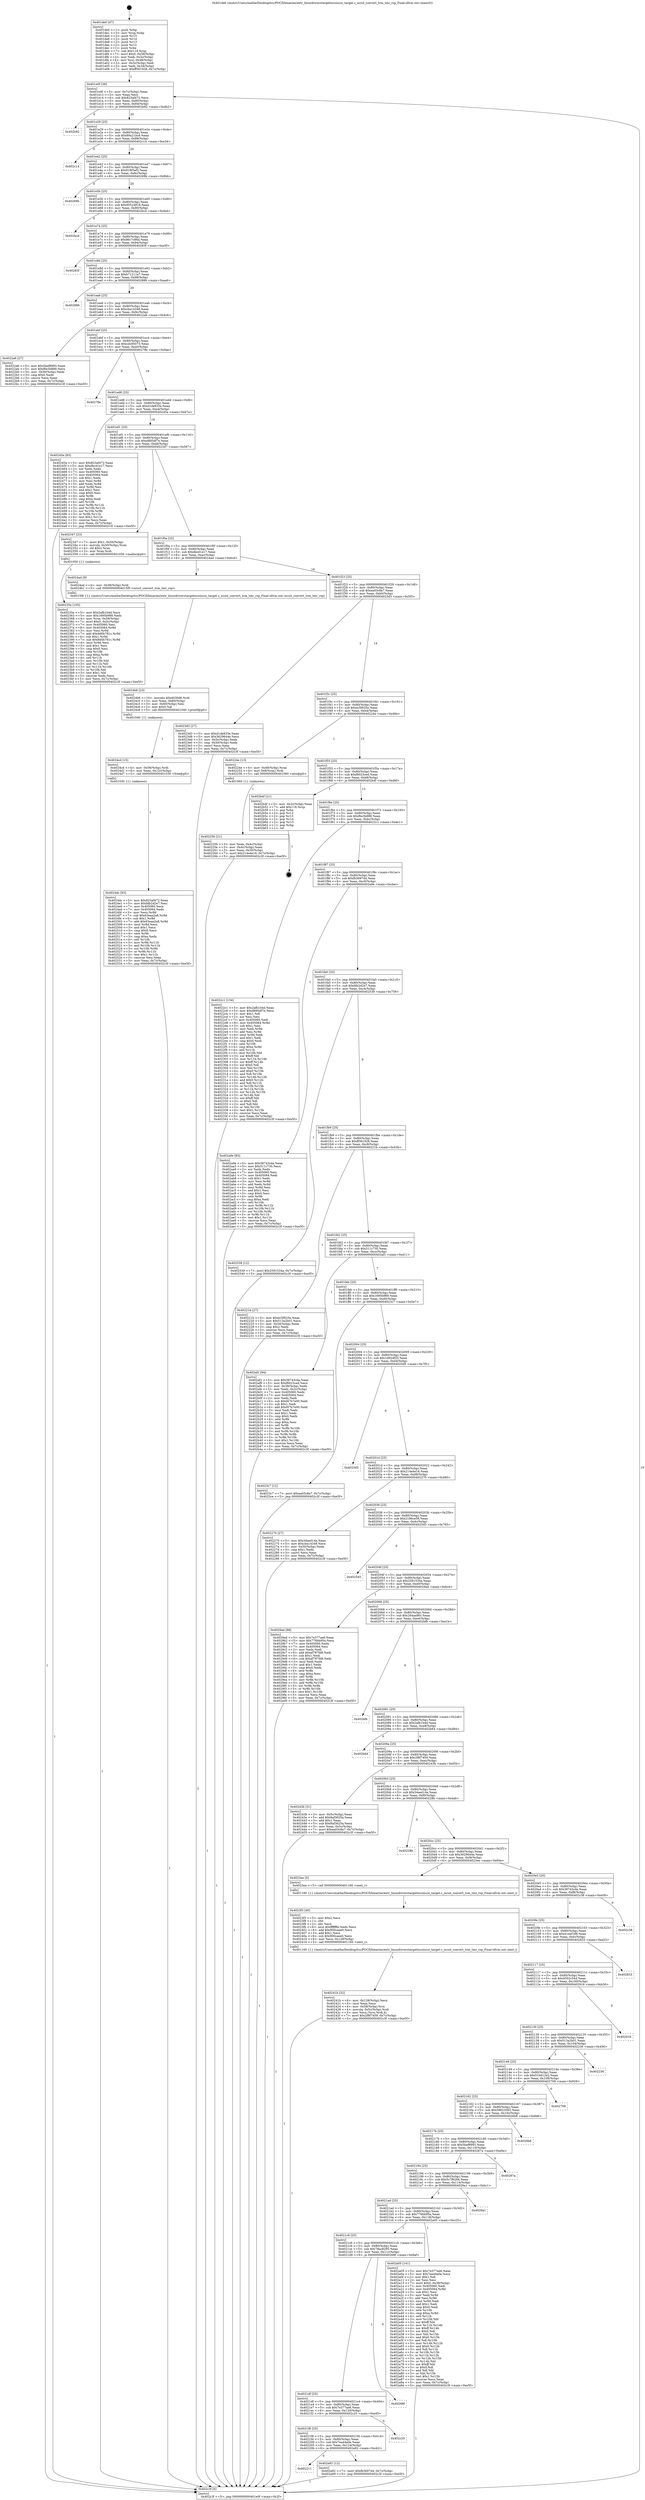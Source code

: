 digraph "0x401de0" {
  label = "0x401de0 (/mnt/c/Users/mathe/Desktop/tcc/POCII/binaries/extr_linuxdriverstargetiscsiiscsi_target.c_iscsit_convert_tcm_tmr_rsp_Final-ollvm.out::main(0))"
  labelloc = "t"
  node[shape=record]

  Entry [label="",width=0.3,height=0.3,shape=circle,fillcolor=black,style=filled]
  "0x401e0f" [label="{
     0x401e0f [26]\l
     | [instrs]\l
     &nbsp;&nbsp;0x401e0f \<+3\>: mov -0x7c(%rbp),%eax\l
     &nbsp;&nbsp;0x401e12 \<+2\>: mov %eax,%ecx\l
     &nbsp;&nbsp;0x401e14 \<+6\>: sub $0x823af472,%ecx\l
     &nbsp;&nbsp;0x401e1a \<+3\>: mov %eax,-0x80(%rbp)\l
     &nbsp;&nbsp;0x401e1d \<+6\>: mov %ecx,-0x84(%rbp)\l
     &nbsp;&nbsp;0x401e23 \<+6\>: je 0000000000402b92 \<main+0xdb2\>\l
  }"]
  "0x402b92" [label="{
     0x402b92\l
  }", style=dashed]
  "0x401e29" [label="{
     0x401e29 [25]\l
     | [instrs]\l
     &nbsp;&nbsp;0x401e29 \<+5\>: jmp 0000000000401e2e \<main+0x4e\>\l
     &nbsp;&nbsp;0x401e2e \<+3\>: mov -0x80(%rbp),%eax\l
     &nbsp;&nbsp;0x401e31 \<+5\>: sub $0x89a21bc9,%eax\l
     &nbsp;&nbsp;0x401e36 \<+6\>: mov %eax,-0x88(%rbp)\l
     &nbsp;&nbsp;0x401e3c \<+6\>: je 0000000000402c14 \<main+0xe34\>\l
  }"]
  Exit [label="",width=0.3,height=0.3,shape=circle,fillcolor=black,style=filled,peripheries=2]
  "0x402c14" [label="{
     0x402c14\l
  }", style=dashed]
  "0x401e42" [label="{
     0x401e42 [25]\l
     | [instrs]\l
     &nbsp;&nbsp;0x401e42 \<+5\>: jmp 0000000000401e47 \<main+0x67\>\l
     &nbsp;&nbsp;0x401e47 \<+3\>: mov -0x80(%rbp),%eax\l
     &nbsp;&nbsp;0x401e4a \<+5\>: sub $0x918f3ef2,%eax\l
     &nbsp;&nbsp;0x401e4f \<+6\>: mov %eax,-0x8c(%rbp)\l
     &nbsp;&nbsp;0x401e55 \<+6\>: je 000000000040269b \<main+0x8bb\>\l
  }"]
  "0x402211" [label="{
     0x402211\l
  }", style=dashed]
  "0x40269b" [label="{
     0x40269b\l
  }", style=dashed]
  "0x401e5b" [label="{
     0x401e5b [25]\l
     | [instrs]\l
     &nbsp;&nbsp;0x401e5b \<+5\>: jmp 0000000000401e60 \<main+0x80\>\l
     &nbsp;&nbsp;0x401e60 \<+3\>: mov -0x80(%rbp),%eax\l
     &nbsp;&nbsp;0x401e63 \<+5\>: sub $0x95524818,%eax\l
     &nbsp;&nbsp;0x401e68 \<+6\>: mov %eax,-0x90(%rbp)\l
     &nbsp;&nbsp;0x401e6e \<+6\>: je 0000000000402bcd \<main+0xded\>\l
  }"]
  "0x402a92" [label="{
     0x402a92 [12]\l
     | [instrs]\l
     &nbsp;&nbsp;0x402a92 \<+7\>: movl $0xfb3697d4,-0x7c(%rbp)\l
     &nbsp;&nbsp;0x402a99 \<+5\>: jmp 0000000000402c3f \<main+0xe5f\>\l
  }"]
  "0x402bcd" [label="{
     0x402bcd\l
  }", style=dashed]
  "0x401e74" [label="{
     0x401e74 [25]\l
     | [instrs]\l
     &nbsp;&nbsp;0x401e74 \<+5\>: jmp 0000000000401e79 \<main+0x99\>\l
     &nbsp;&nbsp;0x401e79 \<+3\>: mov -0x80(%rbp),%eax\l
     &nbsp;&nbsp;0x401e7c \<+5\>: sub $0x96c7c86d,%eax\l
     &nbsp;&nbsp;0x401e81 \<+6\>: mov %eax,-0x94(%rbp)\l
     &nbsp;&nbsp;0x401e87 \<+6\>: je 000000000040283f \<main+0xa5f\>\l
  }"]
  "0x4021f8" [label="{
     0x4021f8 [25]\l
     | [instrs]\l
     &nbsp;&nbsp;0x4021f8 \<+5\>: jmp 00000000004021fd \<main+0x41d\>\l
     &nbsp;&nbsp;0x4021fd \<+3\>: mov -0x80(%rbp),%eax\l
     &nbsp;&nbsp;0x402200 \<+5\>: sub $0x7ea44a0e,%eax\l
     &nbsp;&nbsp;0x402205 \<+6\>: mov %eax,-0x124(%rbp)\l
     &nbsp;&nbsp;0x40220b \<+6\>: je 0000000000402a92 \<main+0xcb2\>\l
  }"]
  "0x40283f" [label="{
     0x40283f\l
  }", style=dashed]
  "0x401e8d" [label="{
     0x401e8d [25]\l
     | [instrs]\l
     &nbsp;&nbsp;0x401e8d \<+5\>: jmp 0000000000401e92 \<main+0xb2\>\l
     &nbsp;&nbsp;0x401e92 \<+3\>: mov -0x80(%rbp),%eax\l
     &nbsp;&nbsp;0x401e95 \<+5\>: sub $0xb71211a7,%eax\l
     &nbsp;&nbsp;0x401e9a \<+6\>: mov %eax,-0x98(%rbp)\l
     &nbsp;&nbsp;0x401ea0 \<+6\>: je 0000000000402886 \<main+0xaa6\>\l
  }"]
  "0x402c25" [label="{
     0x402c25\l
  }", style=dashed]
  "0x402886" [label="{
     0x402886\l
  }", style=dashed]
  "0x401ea6" [label="{
     0x401ea6 [25]\l
     | [instrs]\l
     &nbsp;&nbsp;0x401ea6 \<+5\>: jmp 0000000000401eab \<main+0xcb\>\l
     &nbsp;&nbsp;0x401eab \<+3\>: mov -0x80(%rbp),%eax\l
     &nbsp;&nbsp;0x401eae \<+5\>: sub $0xcba14348,%eax\l
     &nbsp;&nbsp;0x401eb3 \<+6\>: mov %eax,-0x9c(%rbp)\l
     &nbsp;&nbsp;0x401eb9 \<+6\>: je 00000000004022a6 \<main+0x4c6\>\l
  }"]
  "0x4021df" [label="{
     0x4021df [25]\l
     | [instrs]\l
     &nbsp;&nbsp;0x4021df \<+5\>: jmp 00000000004021e4 \<main+0x404\>\l
     &nbsp;&nbsp;0x4021e4 \<+3\>: mov -0x80(%rbp),%eax\l
     &nbsp;&nbsp;0x4021e7 \<+5\>: sub $0x7e377ae6,%eax\l
     &nbsp;&nbsp;0x4021ec \<+6\>: mov %eax,-0x120(%rbp)\l
     &nbsp;&nbsp;0x4021f2 \<+6\>: je 0000000000402c25 \<main+0xe45\>\l
  }"]
  "0x4022a6" [label="{
     0x4022a6 [27]\l
     | [instrs]\l
     &nbsp;&nbsp;0x4022a6 \<+5\>: mov $0x5bef8993,%eax\l
     &nbsp;&nbsp;0x4022ab \<+5\>: mov $0xf6e3b889,%ecx\l
     &nbsp;&nbsp;0x4022b0 \<+3\>: mov -0x30(%rbp),%edx\l
     &nbsp;&nbsp;0x4022b3 \<+3\>: cmp $0x0,%edx\l
     &nbsp;&nbsp;0x4022b6 \<+3\>: cmove %ecx,%eax\l
     &nbsp;&nbsp;0x4022b9 \<+3\>: mov %eax,-0x7c(%rbp)\l
     &nbsp;&nbsp;0x4022bc \<+5\>: jmp 0000000000402c3f \<main+0xe5f\>\l
  }"]
  "0x401ebf" [label="{
     0x401ebf [25]\l
     | [instrs]\l
     &nbsp;&nbsp;0x401ebf \<+5\>: jmp 0000000000401ec4 \<main+0xe4\>\l
     &nbsp;&nbsp;0x401ec4 \<+3\>: mov -0x80(%rbp),%eax\l
     &nbsp;&nbsp;0x401ec7 \<+5\>: sub $0xcdc95073,%eax\l
     &nbsp;&nbsp;0x401ecc \<+6\>: mov %eax,-0xa0(%rbp)\l
     &nbsp;&nbsp;0x401ed2 \<+6\>: je 000000000040278e \<main+0x9ae\>\l
  }"]
  "0x40268f" [label="{
     0x40268f\l
  }", style=dashed]
  "0x40278e" [label="{
     0x40278e\l
  }", style=dashed]
  "0x401ed8" [label="{
     0x401ed8 [25]\l
     | [instrs]\l
     &nbsp;&nbsp;0x401ed8 \<+5\>: jmp 0000000000401edd \<main+0xfd\>\l
     &nbsp;&nbsp;0x401edd \<+3\>: mov -0x80(%rbp),%eax\l
     &nbsp;&nbsp;0x401ee0 \<+5\>: sub $0xd1de833e,%eax\l
     &nbsp;&nbsp;0x401ee5 \<+6\>: mov %eax,-0xa4(%rbp)\l
     &nbsp;&nbsp;0x401eeb \<+6\>: je 000000000040245a \<main+0x67a\>\l
  }"]
  "0x4021c6" [label="{
     0x4021c6 [25]\l
     | [instrs]\l
     &nbsp;&nbsp;0x4021c6 \<+5\>: jmp 00000000004021cb \<main+0x3eb\>\l
     &nbsp;&nbsp;0x4021cb \<+3\>: mov -0x80(%rbp),%eax\l
     &nbsp;&nbsp;0x4021ce \<+5\>: sub $0x79ac8295,%eax\l
     &nbsp;&nbsp;0x4021d3 \<+6\>: mov %eax,-0x11c(%rbp)\l
     &nbsp;&nbsp;0x4021d9 \<+6\>: je 000000000040268f \<main+0x8af\>\l
  }"]
  "0x40245a" [label="{
     0x40245a [83]\l
     | [instrs]\l
     &nbsp;&nbsp;0x40245a \<+5\>: mov $0x823af472,%eax\l
     &nbsp;&nbsp;0x40245f \<+5\>: mov $0xdbcd1e17,%ecx\l
     &nbsp;&nbsp;0x402464 \<+2\>: xor %edx,%edx\l
     &nbsp;&nbsp;0x402466 \<+7\>: mov 0x405060,%esi\l
     &nbsp;&nbsp;0x40246d \<+7\>: mov 0x405064,%edi\l
     &nbsp;&nbsp;0x402474 \<+3\>: sub $0x1,%edx\l
     &nbsp;&nbsp;0x402477 \<+3\>: mov %esi,%r8d\l
     &nbsp;&nbsp;0x40247a \<+3\>: add %edx,%r8d\l
     &nbsp;&nbsp;0x40247d \<+4\>: imul %r8d,%esi\l
     &nbsp;&nbsp;0x402481 \<+3\>: and $0x1,%esi\l
     &nbsp;&nbsp;0x402484 \<+3\>: cmp $0x0,%esi\l
     &nbsp;&nbsp;0x402487 \<+4\>: sete %r9b\l
     &nbsp;&nbsp;0x40248b \<+3\>: cmp $0xa,%edi\l
     &nbsp;&nbsp;0x40248e \<+4\>: setl %r10b\l
     &nbsp;&nbsp;0x402492 \<+3\>: mov %r9b,%r11b\l
     &nbsp;&nbsp;0x402495 \<+3\>: and %r10b,%r11b\l
     &nbsp;&nbsp;0x402498 \<+3\>: xor %r10b,%r9b\l
     &nbsp;&nbsp;0x40249b \<+3\>: or %r9b,%r11b\l
     &nbsp;&nbsp;0x40249e \<+4\>: test $0x1,%r11b\l
     &nbsp;&nbsp;0x4024a2 \<+3\>: cmovne %ecx,%eax\l
     &nbsp;&nbsp;0x4024a5 \<+3\>: mov %eax,-0x7c(%rbp)\l
     &nbsp;&nbsp;0x4024a8 \<+5\>: jmp 0000000000402c3f \<main+0xe5f\>\l
  }"]
  "0x401ef1" [label="{
     0x401ef1 [25]\l
     | [instrs]\l
     &nbsp;&nbsp;0x401ef1 \<+5\>: jmp 0000000000401ef6 \<main+0x116\>\l
     &nbsp;&nbsp;0x401ef6 \<+3\>: mov -0x80(%rbp),%eax\l
     &nbsp;&nbsp;0x401ef9 \<+5\>: sub $0xd895df7e,%eax\l
     &nbsp;&nbsp;0x401efe \<+6\>: mov %eax,-0xa8(%rbp)\l
     &nbsp;&nbsp;0x401f04 \<+6\>: je 0000000000402347 \<main+0x567\>\l
  }"]
  "0x402a05" [label="{
     0x402a05 [141]\l
     | [instrs]\l
     &nbsp;&nbsp;0x402a05 \<+5\>: mov $0x7e377ae6,%eax\l
     &nbsp;&nbsp;0x402a0a \<+5\>: mov $0x7ea44a0e,%ecx\l
     &nbsp;&nbsp;0x402a0f \<+2\>: mov $0x1,%dl\l
     &nbsp;&nbsp;0x402a11 \<+2\>: xor %esi,%esi\l
     &nbsp;&nbsp;0x402a13 \<+7\>: movl $0x0,-0x38(%rbp)\l
     &nbsp;&nbsp;0x402a1a \<+7\>: mov 0x405060,%edi\l
     &nbsp;&nbsp;0x402a21 \<+8\>: mov 0x405064,%r8d\l
     &nbsp;&nbsp;0x402a29 \<+3\>: sub $0x1,%esi\l
     &nbsp;&nbsp;0x402a2c \<+3\>: mov %edi,%r9d\l
     &nbsp;&nbsp;0x402a2f \<+3\>: add %esi,%r9d\l
     &nbsp;&nbsp;0x402a32 \<+4\>: imul %r9d,%edi\l
     &nbsp;&nbsp;0x402a36 \<+3\>: and $0x1,%edi\l
     &nbsp;&nbsp;0x402a39 \<+3\>: cmp $0x0,%edi\l
     &nbsp;&nbsp;0x402a3c \<+4\>: sete %r10b\l
     &nbsp;&nbsp;0x402a40 \<+4\>: cmp $0xa,%r8d\l
     &nbsp;&nbsp;0x402a44 \<+4\>: setl %r11b\l
     &nbsp;&nbsp;0x402a48 \<+3\>: mov %r10b,%bl\l
     &nbsp;&nbsp;0x402a4b \<+3\>: xor $0xff,%bl\l
     &nbsp;&nbsp;0x402a4e \<+3\>: mov %r11b,%r14b\l
     &nbsp;&nbsp;0x402a51 \<+4\>: xor $0xff,%r14b\l
     &nbsp;&nbsp;0x402a55 \<+3\>: xor $0x0,%dl\l
     &nbsp;&nbsp;0x402a58 \<+3\>: mov %bl,%r15b\l
     &nbsp;&nbsp;0x402a5b \<+4\>: and $0x0,%r15b\l
     &nbsp;&nbsp;0x402a5f \<+3\>: and %dl,%r10b\l
     &nbsp;&nbsp;0x402a62 \<+3\>: mov %r14b,%r12b\l
     &nbsp;&nbsp;0x402a65 \<+4\>: and $0x0,%r12b\l
     &nbsp;&nbsp;0x402a69 \<+3\>: and %dl,%r11b\l
     &nbsp;&nbsp;0x402a6c \<+3\>: or %r10b,%r15b\l
     &nbsp;&nbsp;0x402a6f \<+3\>: or %r11b,%r12b\l
     &nbsp;&nbsp;0x402a72 \<+3\>: xor %r12b,%r15b\l
     &nbsp;&nbsp;0x402a75 \<+3\>: or %r14b,%bl\l
     &nbsp;&nbsp;0x402a78 \<+3\>: xor $0xff,%bl\l
     &nbsp;&nbsp;0x402a7b \<+3\>: or $0x0,%dl\l
     &nbsp;&nbsp;0x402a7e \<+2\>: and %dl,%bl\l
     &nbsp;&nbsp;0x402a80 \<+3\>: or %bl,%r15b\l
     &nbsp;&nbsp;0x402a83 \<+4\>: test $0x1,%r15b\l
     &nbsp;&nbsp;0x402a87 \<+3\>: cmovne %ecx,%eax\l
     &nbsp;&nbsp;0x402a8a \<+3\>: mov %eax,-0x7c(%rbp)\l
     &nbsp;&nbsp;0x402a8d \<+5\>: jmp 0000000000402c3f \<main+0xe5f\>\l
  }"]
  "0x402347" [label="{
     0x402347 [23]\l
     | [instrs]\l
     &nbsp;&nbsp;0x402347 \<+7\>: movl $0x1,-0x50(%rbp)\l
     &nbsp;&nbsp;0x40234e \<+4\>: movslq -0x50(%rbp),%rax\l
     &nbsp;&nbsp;0x402352 \<+4\>: shl $0x2,%rax\l
     &nbsp;&nbsp;0x402356 \<+3\>: mov %rax,%rdi\l
     &nbsp;&nbsp;0x402359 \<+5\>: call 0000000000401050 \<malloc@plt\>\l
     | [calls]\l
     &nbsp;&nbsp;0x401050 \{1\} (unknown)\l
  }"]
  "0x401f0a" [label="{
     0x401f0a [25]\l
     | [instrs]\l
     &nbsp;&nbsp;0x401f0a \<+5\>: jmp 0000000000401f0f \<main+0x12f\>\l
     &nbsp;&nbsp;0x401f0f \<+3\>: mov -0x80(%rbp),%eax\l
     &nbsp;&nbsp;0x401f12 \<+5\>: sub $0xdbcd1e17,%eax\l
     &nbsp;&nbsp;0x401f17 \<+6\>: mov %eax,-0xac(%rbp)\l
     &nbsp;&nbsp;0x401f1d \<+6\>: je 00000000004024ad \<main+0x6cd\>\l
  }"]
  "0x4021ad" [label="{
     0x4021ad [25]\l
     | [instrs]\l
     &nbsp;&nbsp;0x4021ad \<+5\>: jmp 00000000004021b2 \<main+0x3d2\>\l
     &nbsp;&nbsp;0x4021b2 \<+3\>: mov -0x80(%rbp),%eax\l
     &nbsp;&nbsp;0x4021b5 \<+5\>: sub $0x776bb95a,%eax\l
     &nbsp;&nbsp;0x4021ba \<+6\>: mov %eax,-0x118(%rbp)\l
     &nbsp;&nbsp;0x4021c0 \<+6\>: je 0000000000402a05 \<main+0xc25\>\l
  }"]
  "0x4024ad" [label="{
     0x4024ad [9]\l
     | [instrs]\l
     &nbsp;&nbsp;0x4024ad \<+4\>: mov -0x58(%rbp),%rdi\l
     &nbsp;&nbsp;0x4024b1 \<+5\>: call 00000000004015f0 \<iscsit_convert_tcm_tmr_rsp\>\l
     | [calls]\l
     &nbsp;&nbsp;0x4015f0 \{1\} (/mnt/c/Users/mathe/Desktop/tcc/POCII/binaries/extr_linuxdriverstargetiscsiiscsi_target.c_iscsit_convert_tcm_tmr_rsp_Final-ollvm.out::iscsit_convert_tcm_tmr_rsp)\l
  }"]
  "0x401f23" [label="{
     0x401f23 [25]\l
     | [instrs]\l
     &nbsp;&nbsp;0x401f23 \<+5\>: jmp 0000000000401f28 \<main+0x148\>\l
     &nbsp;&nbsp;0x401f28 \<+3\>: mov -0x80(%rbp),%eax\l
     &nbsp;&nbsp;0x401f2b \<+5\>: sub $0xea03c8a7,%eax\l
     &nbsp;&nbsp;0x401f30 \<+6\>: mov %eax,-0xb0(%rbp)\l
     &nbsp;&nbsp;0x401f36 \<+6\>: je 00000000004023d3 \<main+0x5f3\>\l
  }"]
  "0x4029a1" [label="{
     0x4029a1\l
  }", style=dashed]
  "0x4023d3" [label="{
     0x4023d3 [27]\l
     | [instrs]\l
     &nbsp;&nbsp;0x4023d3 \<+5\>: mov $0xd1de833e,%eax\l
     &nbsp;&nbsp;0x4023d8 \<+5\>: mov $0x3629644e,%ecx\l
     &nbsp;&nbsp;0x4023dd \<+3\>: mov -0x5c(%rbp),%edx\l
     &nbsp;&nbsp;0x4023e0 \<+3\>: cmp -0x50(%rbp),%edx\l
     &nbsp;&nbsp;0x4023e3 \<+3\>: cmovl %ecx,%eax\l
     &nbsp;&nbsp;0x4023e6 \<+3\>: mov %eax,-0x7c(%rbp)\l
     &nbsp;&nbsp;0x4023e9 \<+5\>: jmp 0000000000402c3f \<main+0xe5f\>\l
  }"]
  "0x401f3c" [label="{
     0x401f3c [25]\l
     | [instrs]\l
     &nbsp;&nbsp;0x401f3c \<+5\>: jmp 0000000000401f41 \<main+0x161\>\l
     &nbsp;&nbsp;0x401f41 \<+3\>: mov -0x80(%rbp),%eax\l
     &nbsp;&nbsp;0x401f44 \<+5\>: sub $0xec5f025e,%eax\l
     &nbsp;&nbsp;0x401f49 \<+6\>: mov %eax,-0xb4(%rbp)\l
     &nbsp;&nbsp;0x401f4f \<+6\>: je 000000000040224e \<main+0x46e\>\l
  }"]
  "0x402194" [label="{
     0x402194 [25]\l
     | [instrs]\l
     &nbsp;&nbsp;0x402194 \<+5\>: jmp 0000000000402199 \<main+0x3b9\>\l
     &nbsp;&nbsp;0x402199 \<+3\>: mov -0x80(%rbp),%eax\l
     &nbsp;&nbsp;0x40219c \<+5\>: sub $0x5c7f6284,%eax\l
     &nbsp;&nbsp;0x4021a1 \<+6\>: mov %eax,-0x114(%rbp)\l
     &nbsp;&nbsp;0x4021a7 \<+6\>: je 00000000004029a1 \<main+0xbc1\>\l
  }"]
  "0x40224e" [label="{
     0x40224e [13]\l
     | [instrs]\l
     &nbsp;&nbsp;0x40224e \<+4\>: mov -0x48(%rbp),%rax\l
     &nbsp;&nbsp;0x402252 \<+4\>: mov 0x8(%rax),%rdi\l
     &nbsp;&nbsp;0x402256 \<+5\>: call 0000000000401060 \<atoi@plt\>\l
     | [calls]\l
     &nbsp;&nbsp;0x401060 \{1\} (unknown)\l
  }"]
  "0x401f55" [label="{
     0x401f55 [25]\l
     | [instrs]\l
     &nbsp;&nbsp;0x401f55 \<+5\>: jmp 0000000000401f5a \<main+0x17a\>\l
     &nbsp;&nbsp;0x401f5a \<+3\>: mov -0x80(%rbp),%eax\l
     &nbsp;&nbsp;0x401f5d \<+5\>: sub $0xf6023ced,%eax\l
     &nbsp;&nbsp;0x401f62 \<+6\>: mov %eax,-0xb8(%rbp)\l
     &nbsp;&nbsp;0x401f68 \<+6\>: je 0000000000402b4f \<main+0xd6f\>\l
  }"]
  "0x40287a" [label="{
     0x40287a\l
  }", style=dashed]
  "0x402b4f" [label="{
     0x402b4f [21]\l
     | [instrs]\l
     &nbsp;&nbsp;0x402b4f \<+3\>: mov -0x2c(%rbp),%eax\l
     &nbsp;&nbsp;0x402b52 \<+7\>: add $0x118,%rsp\l
     &nbsp;&nbsp;0x402b59 \<+1\>: pop %rbx\l
     &nbsp;&nbsp;0x402b5a \<+2\>: pop %r12\l
     &nbsp;&nbsp;0x402b5c \<+2\>: pop %r13\l
     &nbsp;&nbsp;0x402b5e \<+2\>: pop %r14\l
     &nbsp;&nbsp;0x402b60 \<+2\>: pop %r15\l
     &nbsp;&nbsp;0x402b62 \<+1\>: pop %rbp\l
     &nbsp;&nbsp;0x402b63 \<+1\>: ret\l
  }"]
  "0x401f6e" [label="{
     0x401f6e [25]\l
     | [instrs]\l
     &nbsp;&nbsp;0x401f6e \<+5\>: jmp 0000000000401f73 \<main+0x193\>\l
     &nbsp;&nbsp;0x401f73 \<+3\>: mov -0x80(%rbp),%eax\l
     &nbsp;&nbsp;0x401f76 \<+5\>: sub $0xf6e3b889,%eax\l
     &nbsp;&nbsp;0x401f7b \<+6\>: mov %eax,-0xbc(%rbp)\l
     &nbsp;&nbsp;0x401f81 \<+6\>: je 00000000004022c1 \<main+0x4e1\>\l
  }"]
  "0x40217b" [label="{
     0x40217b [25]\l
     | [instrs]\l
     &nbsp;&nbsp;0x40217b \<+5\>: jmp 0000000000402180 \<main+0x3a0\>\l
     &nbsp;&nbsp;0x402180 \<+3\>: mov -0x80(%rbp),%eax\l
     &nbsp;&nbsp;0x402183 \<+5\>: sub $0x5bef8993,%eax\l
     &nbsp;&nbsp;0x402188 \<+6\>: mov %eax,-0x110(%rbp)\l
     &nbsp;&nbsp;0x40218e \<+6\>: je 000000000040287a \<main+0xa9a\>\l
  }"]
  "0x4022c1" [label="{
     0x4022c1 [134]\l
     | [instrs]\l
     &nbsp;&nbsp;0x4022c1 \<+5\>: mov $0x2afb1b4d,%eax\l
     &nbsp;&nbsp;0x4022c6 \<+5\>: mov $0xd895df7e,%ecx\l
     &nbsp;&nbsp;0x4022cb \<+2\>: mov $0x1,%dl\l
     &nbsp;&nbsp;0x4022cd \<+2\>: xor %esi,%esi\l
     &nbsp;&nbsp;0x4022cf \<+7\>: mov 0x405060,%edi\l
     &nbsp;&nbsp;0x4022d6 \<+8\>: mov 0x405064,%r8d\l
     &nbsp;&nbsp;0x4022de \<+3\>: sub $0x1,%esi\l
     &nbsp;&nbsp;0x4022e1 \<+3\>: mov %edi,%r9d\l
     &nbsp;&nbsp;0x4022e4 \<+3\>: add %esi,%r9d\l
     &nbsp;&nbsp;0x4022e7 \<+4\>: imul %r9d,%edi\l
     &nbsp;&nbsp;0x4022eb \<+3\>: and $0x1,%edi\l
     &nbsp;&nbsp;0x4022ee \<+3\>: cmp $0x0,%edi\l
     &nbsp;&nbsp;0x4022f1 \<+4\>: sete %r10b\l
     &nbsp;&nbsp;0x4022f5 \<+4\>: cmp $0xa,%r8d\l
     &nbsp;&nbsp;0x4022f9 \<+4\>: setl %r11b\l
     &nbsp;&nbsp;0x4022fd \<+3\>: mov %r10b,%bl\l
     &nbsp;&nbsp;0x402300 \<+3\>: xor $0xff,%bl\l
     &nbsp;&nbsp;0x402303 \<+3\>: mov %r11b,%r14b\l
     &nbsp;&nbsp;0x402306 \<+4\>: xor $0xff,%r14b\l
     &nbsp;&nbsp;0x40230a \<+3\>: xor $0x0,%dl\l
     &nbsp;&nbsp;0x40230d \<+3\>: mov %bl,%r15b\l
     &nbsp;&nbsp;0x402310 \<+4\>: and $0x0,%r15b\l
     &nbsp;&nbsp;0x402314 \<+3\>: and %dl,%r10b\l
     &nbsp;&nbsp;0x402317 \<+3\>: mov %r14b,%r12b\l
     &nbsp;&nbsp;0x40231a \<+4\>: and $0x0,%r12b\l
     &nbsp;&nbsp;0x40231e \<+3\>: and %dl,%r11b\l
     &nbsp;&nbsp;0x402321 \<+3\>: or %r10b,%r15b\l
     &nbsp;&nbsp;0x402324 \<+3\>: or %r11b,%r12b\l
     &nbsp;&nbsp;0x402327 \<+3\>: xor %r12b,%r15b\l
     &nbsp;&nbsp;0x40232a \<+3\>: or %r14b,%bl\l
     &nbsp;&nbsp;0x40232d \<+3\>: xor $0xff,%bl\l
     &nbsp;&nbsp;0x402330 \<+3\>: or $0x0,%dl\l
     &nbsp;&nbsp;0x402333 \<+2\>: and %dl,%bl\l
     &nbsp;&nbsp;0x402335 \<+3\>: or %bl,%r15b\l
     &nbsp;&nbsp;0x402338 \<+4\>: test $0x1,%r15b\l
     &nbsp;&nbsp;0x40233c \<+3\>: cmovne %ecx,%eax\l
     &nbsp;&nbsp;0x40233f \<+3\>: mov %eax,-0x7c(%rbp)\l
     &nbsp;&nbsp;0x402342 \<+5\>: jmp 0000000000402c3f \<main+0xe5f\>\l
  }"]
  "0x401f87" [label="{
     0x401f87 [25]\l
     | [instrs]\l
     &nbsp;&nbsp;0x401f87 \<+5\>: jmp 0000000000401f8c \<main+0x1ac\>\l
     &nbsp;&nbsp;0x401f8c \<+3\>: mov -0x80(%rbp),%eax\l
     &nbsp;&nbsp;0x401f8f \<+5\>: sub $0xfb3697d4,%eax\l
     &nbsp;&nbsp;0x401f94 \<+6\>: mov %eax,-0xc0(%rbp)\l
     &nbsp;&nbsp;0x401f9a \<+6\>: je 0000000000402a9e \<main+0xcbe\>\l
  }"]
  "0x4026b6" [label="{
     0x4026b6\l
  }", style=dashed]
  "0x402a9e" [label="{
     0x402a9e [83]\l
     | [instrs]\l
     &nbsp;&nbsp;0x402a9e \<+5\>: mov $0x38743cda,%eax\l
     &nbsp;&nbsp;0x402aa3 \<+5\>: mov $0x511c730,%ecx\l
     &nbsp;&nbsp;0x402aa8 \<+2\>: xor %edx,%edx\l
     &nbsp;&nbsp;0x402aaa \<+7\>: mov 0x405060,%esi\l
     &nbsp;&nbsp;0x402ab1 \<+7\>: mov 0x405064,%edi\l
     &nbsp;&nbsp;0x402ab8 \<+3\>: sub $0x1,%edx\l
     &nbsp;&nbsp;0x402abb \<+3\>: mov %esi,%r8d\l
     &nbsp;&nbsp;0x402abe \<+3\>: add %edx,%r8d\l
     &nbsp;&nbsp;0x402ac1 \<+4\>: imul %r8d,%esi\l
     &nbsp;&nbsp;0x402ac5 \<+3\>: and $0x1,%esi\l
     &nbsp;&nbsp;0x402ac8 \<+3\>: cmp $0x0,%esi\l
     &nbsp;&nbsp;0x402acb \<+4\>: sete %r9b\l
     &nbsp;&nbsp;0x402acf \<+3\>: cmp $0xa,%edi\l
     &nbsp;&nbsp;0x402ad2 \<+4\>: setl %r10b\l
     &nbsp;&nbsp;0x402ad6 \<+3\>: mov %r9b,%r11b\l
     &nbsp;&nbsp;0x402ad9 \<+3\>: and %r10b,%r11b\l
     &nbsp;&nbsp;0x402adc \<+3\>: xor %r10b,%r9b\l
     &nbsp;&nbsp;0x402adf \<+3\>: or %r9b,%r11b\l
     &nbsp;&nbsp;0x402ae2 \<+4\>: test $0x1,%r11b\l
     &nbsp;&nbsp;0x402ae6 \<+3\>: cmovne %ecx,%eax\l
     &nbsp;&nbsp;0x402ae9 \<+3\>: mov %eax,-0x7c(%rbp)\l
     &nbsp;&nbsp;0x402aec \<+5\>: jmp 0000000000402c3f \<main+0xe5f\>\l
  }"]
  "0x401fa0" [label="{
     0x401fa0 [25]\l
     | [instrs]\l
     &nbsp;&nbsp;0x401fa0 \<+5\>: jmp 0000000000401fa5 \<main+0x1c5\>\l
     &nbsp;&nbsp;0x401fa5 \<+3\>: mov -0x80(%rbp),%eax\l
     &nbsp;&nbsp;0x401fa8 \<+5\>: sub $0xfdb2d2e7,%eax\l
     &nbsp;&nbsp;0x401fad \<+6\>: mov %eax,-0xc4(%rbp)\l
     &nbsp;&nbsp;0x401fb3 \<+6\>: je 0000000000402539 \<main+0x759\>\l
  }"]
  "0x402162" [label="{
     0x402162 [25]\l
     | [instrs]\l
     &nbsp;&nbsp;0x402162 \<+5\>: jmp 0000000000402167 \<main+0x387\>\l
     &nbsp;&nbsp;0x402167 \<+3\>: mov -0x80(%rbp),%eax\l
     &nbsp;&nbsp;0x40216a \<+5\>: sub $0x59623563,%eax\l
     &nbsp;&nbsp;0x40216f \<+6\>: mov %eax,-0x10c(%rbp)\l
     &nbsp;&nbsp;0x402175 \<+6\>: je 00000000004026b6 \<main+0x8d6\>\l
  }"]
  "0x402539" [label="{
     0x402539 [12]\l
     | [instrs]\l
     &nbsp;&nbsp;0x402539 \<+7\>: movl $0x2591534a,-0x7c(%rbp)\l
     &nbsp;&nbsp;0x402540 \<+5\>: jmp 0000000000402c3f \<main+0xe5f\>\l
  }"]
  "0x401fb9" [label="{
     0x401fb9 [25]\l
     | [instrs]\l
     &nbsp;&nbsp;0x401fb9 \<+5\>: jmp 0000000000401fbe \<main+0x1de\>\l
     &nbsp;&nbsp;0x401fbe \<+3\>: mov -0x80(%rbp),%eax\l
     &nbsp;&nbsp;0x401fc1 \<+5\>: sub $0xff361928,%eax\l
     &nbsp;&nbsp;0x401fc6 \<+6\>: mov %eax,-0xc8(%rbp)\l
     &nbsp;&nbsp;0x401fcc \<+6\>: je 000000000040221b \<main+0x43b\>\l
  }"]
  "0x402708" [label="{
     0x402708\l
  }", style=dashed]
  "0x40221b" [label="{
     0x40221b [27]\l
     | [instrs]\l
     &nbsp;&nbsp;0x40221b \<+5\>: mov $0xec5f025e,%eax\l
     &nbsp;&nbsp;0x402220 \<+5\>: mov $0x513a2b01,%ecx\l
     &nbsp;&nbsp;0x402225 \<+3\>: mov -0x34(%rbp),%edx\l
     &nbsp;&nbsp;0x402228 \<+3\>: cmp $0x2,%edx\l
     &nbsp;&nbsp;0x40222b \<+3\>: cmovne %ecx,%eax\l
     &nbsp;&nbsp;0x40222e \<+3\>: mov %eax,-0x7c(%rbp)\l
     &nbsp;&nbsp;0x402231 \<+5\>: jmp 0000000000402c3f \<main+0xe5f\>\l
  }"]
  "0x401fd2" [label="{
     0x401fd2 [25]\l
     | [instrs]\l
     &nbsp;&nbsp;0x401fd2 \<+5\>: jmp 0000000000401fd7 \<main+0x1f7\>\l
     &nbsp;&nbsp;0x401fd7 \<+3\>: mov -0x80(%rbp),%eax\l
     &nbsp;&nbsp;0x401fda \<+5\>: sub $0x511c730,%eax\l
     &nbsp;&nbsp;0x401fdf \<+6\>: mov %eax,-0xcc(%rbp)\l
     &nbsp;&nbsp;0x401fe5 \<+6\>: je 0000000000402af1 \<main+0xd11\>\l
  }"]
  "0x402c3f" [label="{
     0x402c3f [5]\l
     | [instrs]\l
     &nbsp;&nbsp;0x402c3f \<+5\>: jmp 0000000000401e0f \<main+0x2f\>\l
  }"]
  "0x401de0" [label="{
     0x401de0 [47]\l
     | [instrs]\l
     &nbsp;&nbsp;0x401de0 \<+1\>: push %rbp\l
     &nbsp;&nbsp;0x401de1 \<+3\>: mov %rsp,%rbp\l
     &nbsp;&nbsp;0x401de4 \<+2\>: push %r15\l
     &nbsp;&nbsp;0x401de6 \<+2\>: push %r14\l
     &nbsp;&nbsp;0x401de8 \<+2\>: push %r13\l
     &nbsp;&nbsp;0x401dea \<+2\>: push %r12\l
     &nbsp;&nbsp;0x401dec \<+1\>: push %rbx\l
     &nbsp;&nbsp;0x401ded \<+7\>: sub $0x118,%rsp\l
     &nbsp;&nbsp;0x401df4 \<+7\>: movl $0x0,-0x38(%rbp)\l
     &nbsp;&nbsp;0x401dfb \<+3\>: mov %edi,-0x3c(%rbp)\l
     &nbsp;&nbsp;0x401dfe \<+4\>: mov %rsi,-0x48(%rbp)\l
     &nbsp;&nbsp;0x401e02 \<+3\>: mov -0x3c(%rbp),%edi\l
     &nbsp;&nbsp;0x401e05 \<+3\>: mov %edi,-0x34(%rbp)\l
     &nbsp;&nbsp;0x401e08 \<+7\>: movl $0xff361928,-0x7c(%rbp)\l
  }"]
  "0x40225b" [label="{
     0x40225b [21]\l
     | [instrs]\l
     &nbsp;&nbsp;0x40225b \<+3\>: mov %eax,-0x4c(%rbp)\l
     &nbsp;&nbsp;0x40225e \<+3\>: mov -0x4c(%rbp),%eax\l
     &nbsp;&nbsp;0x402261 \<+3\>: mov %eax,-0x30(%rbp)\l
     &nbsp;&nbsp;0x402264 \<+7\>: movl $0x214e4e16,-0x7c(%rbp)\l
     &nbsp;&nbsp;0x40226b \<+5\>: jmp 0000000000402c3f \<main+0xe5f\>\l
  }"]
  "0x402149" [label="{
     0x402149 [25]\l
     | [instrs]\l
     &nbsp;&nbsp;0x402149 \<+5\>: jmp 000000000040214e \<main+0x36e\>\l
     &nbsp;&nbsp;0x40214e \<+3\>: mov -0x80(%rbp),%eax\l
     &nbsp;&nbsp;0x402151 \<+5\>: sub $0x51b612e2,%eax\l
     &nbsp;&nbsp;0x402156 \<+6\>: mov %eax,-0x108(%rbp)\l
     &nbsp;&nbsp;0x40215c \<+6\>: je 0000000000402708 \<main+0x928\>\l
  }"]
  "0x402af1" [label="{
     0x402af1 [94]\l
     | [instrs]\l
     &nbsp;&nbsp;0x402af1 \<+5\>: mov $0x38743cda,%eax\l
     &nbsp;&nbsp;0x402af6 \<+5\>: mov $0xf6023ced,%ecx\l
     &nbsp;&nbsp;0x402afb \<+3\>: mov -0x38(%rbp),%edx\l
     &nbsp;&nbsp;0x402afe \<+3\>: mov %edx,-0x2c(%rbp)\l
     &nbsp;&nbsp;0x402b01 \<+7\>: mov 0x405060,%edx\l
     &nbsp;&nbsp;0x402b08 \<+7\>: mov 0x405064,%esi\l
     &nbsp;&nbsp;0x402b0f \<+2\>: mov %edx,%edi\l
     &nbsp;&nbsp;0x402b11 \<+6\>: sub $0xf47b7e00,%edi\l
     &nbsp;&nbsp;0x402b17 \<+3\>: sub $0x1,%edi\l
     &nbsp;&nbsp;0x402b1a \<+6\>: add $0xf47b7e00,%edi\l
     &nbsp;&nbsp;0x402b20 \<+3\>: imul %edi,%edx\l
     &nbsp;&nbsp;0x402b23 \<+3\>: and $0x1,%edx\l
     &nbsp;&nbsp;0x402b26 \<+3\>: cmp $0x0,%edx\l
     &nbsp;&nbsp;0x402b29 \<+4\>: sete %r8b\l
     &nbsp;&nbsp;0x402b2d \<+3\>: cmp $0xa,%esi\l
     &nbsp;&nbsp;0x402b30 \<+4\>: setl %r9b\l
     &nbsp;&nbsp;0x402b34 \<+3\>: mov %r8b,%r10b\l
     &nbsp;&nbsp;0x402b37 \<+3\>: and %r9b,%r10b\l
     &nbsp;&nbsp;0x402b3a \<+3\>: xor %r9b,%r8b\l
     &nbsp;&nbsp;0x402b3d \<+3\>: or %r8b,%r10b\l
     &nbsp;&nbsp;0x402b40 \<+4\>: test $0x1,%r10b\l
     &nbsp;&nbsp;0x402b44 \<+3\>: cmovne %ecx,%eax\l
     &nbsp;&nbsp;0x402b47 \<+3\>: mov %eax,-0x7c(%rbp)\l
     &nbsp;&nbsp;0x402b4a \<+5\>: jmp 0000000000402c3f \<main+0xe5f\>\l
  }"]
  "0x401feb" [label="{
     0x401feb [25]\l
     | [instrs]\l
     &nbsp;&nbsp;0x401feb \<+5\>: jmp 0000000000401ff0 \<main+0x210\>\l
     &nbsp;&nbsp;0x401ff0 \<+3\>: mov -0x80(%rbp),%eax\l
     &nbsp;&nbsp;0x401ff3 \<+5\>: sub $0x1695b989,%eax\l
     &nbsp;&nbsp;0x401ff8 \<+6\>: mov %eax,-0xd0(%rbp)\l
     &nbsp;&nbsp;0x401ffe \<+6\>: je 00000000004023c7 \<main+0x5e7\>\l
  }"]
  "0x402236" [label="{
     0x402236\l
  }", style=dashed]
  "0x4023c7" [label="{
     0x4023c7 [12]\l
     | [instrs]\l
     &nbsp;&nbsp;0x4023c7 \<+7\>: movl $0xea03c8a7,-0x7c(%rbp)\l
     &nbsp;&nbsp;0x4023ce \<+5\>: jmp 0000000000402c3f \<main+0xe5f\>\l
  }"]
  "0x402004" [label="{
     0x402004 [25]\l
     | [instrs]\l
     &nbsp;&nbsp;0x402004 \<+5\>: jmp 0000000000402009 \<main+0x229\>\l
     &nbsp;&nbsp;0x402009 \<+3\>: mov -0x80(%rbp),%eax\l
     &nbsp;&nbsp;0x40200c \<+5\>: sub $0x1d92df25,%eax\l
     &nbsp;&nbsp;0x402011 \<+6\>: mov %eax,-0xd4(%rbp)\l
     &nbsp;&nbsp;0x402017 \<+6\>: je 00000000004025d5 \<main+0x7f5\>\l
  }"]
  "0x402130" [label="{
     0x402130 [25]\l
     | [instrs]\l
     &nbsp;&nbsp;0x402130 \<+5\>: jmp 0000000000402135 \<main+0x355\>\l
     &nbsp;&nbsp;0x402135 \<+3\>: mov -0x80(%rbp),%eax\l
     &nbsp;&nbsp;0x402138 \<+5\>: sub $0x513a2b01,%eax\l
     &nbsp;&nbsp;0x40213d \<+6\>: mov %eax,-0x104(%rbp)\l
     &nbsp;&nbsp;0x402143 \<+6\>: je 0000000000402236 \<main+0x456\>\l
  }"]
  "0x4025d5" [label="{
     0x4025d5\l
  }", style=dashed]
  "0x40201d" [label="{
     0x40201d [25]\l
     | [instrs]\l
     &nbsp;&nbsp;0x40201d \<+5\>: jmp 0000000000402022 \<main+0x242\>\l
     &nbsp;&nbsp;0x402022 \<+3\>: mov -0x80(%rbp),%eax\l
     &nbsp;&nbsp;0x402025 \<+5\>: sub $0x214e4e16,%eax\l
     &nbsp;&nbsp;0x40202a \<+6\>: mov %eax,-0xd8(%rbp)\l
     &nbsp;&nbsp;0x402030 \<+6\>: je 0000000000402270 \<main+0x490\>\l
  }"]
  "0x402916" [label="{
     0x402916\l
  }", style=dashed]
  "0x402270" [label="{
     0x402270 [27]\l
     | [instrs]\l
     &nbsp;&nbsp;0x402270 \<+5\>: mov $0x34aed14a,%eax\l
     &nbsp;&nbsp;0x402275 \<+5\>: mov $0xcba14348,%ecx\l
     &nbsp;&nbsp;0x40227a \<+3\>: mov -0x30(%rbp),%edx\l
     &nbsp;&nbsp;0x40227d \<+3\>: cmp $0x1,%edx\l
     &nbsp;&nbsp;0x402280 \<+3\>: cmovl %ecx,%eax\l
     &nbsp;&nbsp;0x402283 \<+3\>: mov %eax,-0x7c(%rbp)\l
     &nbsp;&nbsp;0x402286 \<+5\>: jmp 0000000000402c3f \<main+0xe5f\>\l
  }"]
  "0x402036" [label="{
     0x402036 [25]\l
     | [instrs]\l
     &nbsp;&nbsp;0x402036 \<+5\>: jmp 000000000040203b \<main+0x25b\>\l
     &nbsp;&nbsp;0x40203b \<+3\>: mov -0x80(%rbp),%eax\l
     &nbsp;&nbsp;0x40203e \<+5\>: sub $0x2186ce56,%eax\l
     &nbsp;&nbsp;0x402043 \<+6\>: mov %eax,-0xdc(%rbp)\l
     &nbsp;&nbsp;0x402049 \<+6\>: je 0000000000402545 \<main+0x765\>\l
  }"]
  "0x40235e" [label="{
     0x40235e [105]\l
     | [instrs]\l
     &nbsp;&nbsp;0x40235e \<+5\>: mov $0x2afb1b4d,%ecx\l
     &nbsp;&nbsp;0x402363 \<+5\>: mov $0x1695b989,%edx\l
     &nbsp;&nbsp;0x402368 \<+4\>: mov %rax,-0x58(%rbp)\l
     &nbsp;&nbsp;0x40236c \<+7\>: movl $0x0,-0x5c(%rbp)\l
     &nbsp;&nbsp;0x402373 \<+7\>: mov 0x405060,%esi\l
     &nbsp;&nbsp;0x40237a \<+8\>: mov 0x405064,%r8d\l
     &nbsp;&nbsp;0x402382 \<+3\>: mov %esi,%r9d\l
     &nbsp;&nbsp;0x402385 \<+7\>: add $0x9d0b781c,%r9d\l
     &nbsp;&nbsp;0x40238c \<+4\>: sub $0x1,%r9d\l
     &nbsp;&nbsp;0x402390 \<+7\>: sub $0x9d0b781c,%r9d\l
     &nbsp;&nbsp;0x402397 \<+4\>: imul %r9d,%esi\l
     &nbsp;&nbsp;0x40239b \<+3\>: and $0x1,%esi\l
     &nbsp;&nbsp;0x40239e \<+3\>: cmp $0x0,%esi\l
     &nbsp;&nbsp;0x4023a1 \<+4\>: sete %r10b\l
     &nbsp;&nbsp;0x4023a5 \<+4\>: cmp $0xa,%r8d\l
     &nbsp;&nbsp;0x4023a9 \<+4\>: setl %r11b\l
     &nbsp;&nbsp;0x4023ad \<+3\>: mov %r10b,%bl\l
     &nbsp;&nbsp;0x4023b0 \<+3\>: and %r11b,%bl\l
     &nbsp;&nbsp;0x4023b3 \<+3\>: xor %r11b,%r10b\l
     &nbsp;&nbsp;0x4023b6 \<+3\>: or %r10b,%bl\l
     &nbsp;&nbsp;0x4023b9 \<+3\>: test $0x1,%bl\l
     &nbsp;&nbsp;0x4023bc \<+3\>: cmovne %edx,%ecx\l
     &nbsp;&nbsp;0x4023bf \<+3\>: mov %ecx,-0x7c(%rbp)\l
     &nbsp;&nbsp;0x4023c2 \<+5\>: jmp 0000000000402c3f \<main+0xe5f\>\l
  }"]
  "0x402117" [label="{
     0x402117 [25]\l
     | [instrs]\l
     &nbsp;&nbsp;0x402117 \<+5\>: jmp 000000000040211c \<main+0x33c\>\l
     &nbsp;&nbsp;0x40211c \<+3\>: mov -0x80(%rbp),%eax\l
     &nbsp;&nbsp;0x40211f \<+5\>: sub $0x4502c544,%eax\l
     &nbsp;&nbsp;0x402124 \<+6\>: mov %eax,-0x100(%rbp)\l
     &nbsp;&nbsp;0x40212a \<+6\>: je 0000000000402916 \<main+0xb36\>\l
  }"]
  "0x402545" [label="{
     0x402545\l
  }", style=dashed]
  "0x40204f" [label="{
     0x40204f [25]\l
     | [instrs]\l
     &nbsp;&nbsp;0x40204f \<+5\>: jmp 0000000000402054 \<main+0x274\>\l
     &nbsp;&nbsp;0x402054 \<+3\>: mov -0x80(%rbp),%eax\l
     &nbsp;&nbsp;0x402057 \<+5\>: sub $0x2591534a,%eax\l
     &nbsp;&nbsp;0x40205c \<+6\>: mov %eax,-0xe0(%rbp)\l
     &nbsp;&nbsp;0x402062 \<+6\>: je 00000000004029ad \<main+0xbcd\>\l
  }"]
  "0x402833" [label="{
     0x402833\l
  }", style=dashed]
  "0x4029ad" [label="{
     0x4029ad [88]\l
     | [instrs]\l
     &nbsp;&nbsp;0x4029ad \<+5\>: mov $0x7e377ae6,%eax\l
     &nbsp;&nbsp;0x4029b2 \<+5\>: mov $0x776bb95a,%ecx\l
     &nbsp;&nbsp;0x4029b7 \<+7\>: mov 0x405060,%edx\l
     &nbsp;&nbsp;0x4029be \<+7\>: mov 0x405064,%esi\l
     &nbsp;&nbsp;0x4029c5 \<+2\>: mov %edx,%edi\l
     &nbsp;&nbsp;0x4029c7 \<+6\>: add $0xaf787fd8,%edi\l
     &nbsp;&nbsp;0x4029cd \<+3\>: sub $0x1,%edi\l
     &nbsp;&nbsp;0x4029d0 \<+6\>: sub $0xaf787fd8,%edi\l
     &nbsp;&nbsp;0x4029d6 \<+3\>: imul %edi,%edx\l
     &nbsp;&nbsp;0x4029d9 \<+3\>: and $0x1,%edx\l
     &nbsp;&nbsp;0x4029dc \<+3\>: cmp $0x0,%edx\l
     &nbsp;&nbsp;0x4029df \<+4\>: sete %r8b\l
     &nbsp;&nbsp;0x4029e3 \<+3\>: cmp $0xa,%esi\l
     &nbsp;&nbsp;0x4029e6 \<+4\>: setl %r9b\l
     &nbsp;&nbsp;0x4029ea \<+3\>: mov %r8b,%r10b\l
     &nbsp;&nbsp;0x4029ed \<+3\>: and %r9b,%r10b\l
     &nbsp;&nbsp;0x4029f0 \<+3\>: xor %r9b,%r8b\l
     &nbsp;&nbsp;0x4029f3 \<+3\>: or %r8b,%r10b\l
     &nbsp;&nbsp;0x4029f6 \<+4\>: test $0x1,%r10b\l
     &nbsp;&nbsp;0x4029fa \<+3\>: cmovne %ecx,%eax\l
     &nbsp;&nbsp;0x4029fd \<+3\>: mov %eax,-0x7c(%rbp)\l
     &nbsp;&nbsp;0x402a00 \<+5\>: jmp 0000000000402c3f \<main+0xe5f\>\l
  }"]
  "0x402068" [label="{
     0x402068 [25]\l
     | [instrs]\l
     &nbsp;&nbsp;0x402068 \<+5\>: jmp 000000000040206d \<main+0x28d\>\l
     &nbsp;&nbsp;0x40206d \<+3\>: mov -0x80(%rbp),%eax\l
     &nbsp;&nbsp;0x402070 \<+5\>: sub $0x264aa90c,%eax\l
     &nbsp;&nbsp;0x402075 \<+6\>: mov %eax,-0xe4(%rbp)\l
     &nbsp;&nbsp;0x40207b \<+6\>: je 0000000000402bfb \<main+0xe1b\>\l
  }"]
  "0x4020fe" [label="{
     0x4020fe [25]\l
     | [instrs]\l
     &nbsp;&nbsp;0x4020fe \<+5\>: jmp 0000000000402103 \<main+0x323\>\l
     &nbsp;&nbsp;0x402103 \<+3\>: mov -0x80(%rbp),%eax\l
     &nbsp;&nbsp;0x402106 \<+5\>: sub $0x41eef188,%eax\l
     &nbsp;&nbsp;0x40210b \<+6\>: mov %eax,-0xfc(%rbp)\l
     &nbsp;&nbsp;0x402111 \<+6\>: je 0000000000402833 \<main+0xa53\>\l
  }"]
  "0x402bfb" [label="{
     0x402bfb\l
  }", style=dashed]
  "0x402081" [label="{
     0x402081 [25]\l
     | [instrs]\l
     &nbsp;&nbsp;0x402081 \<+5\>: jmp 0000000000402086 \<main+0x2a6\>\l
     &nbsp;&nbsp;0x402086 \<+3\>: mov -0x80(%rbp),%eax\l
     &nbsp;&nbsp;0x402089 \<+5\>: sub $0x2afb1b4d,%eax\l
     &nbsp;&nbsp;0x40208e \<+6\>: mov %eax,-0xe8(%rbp)\l
     &nbsp;&nbsp;0x402094 \<+6\>: je 0000000000402b64 \<main+0xd84\>\l
  }"]
  "0x402c38" [label="{
     0x402c38\l
  }", style=dashed]
  "0x402b64" [label="{
     0x402b64\l
  }", style=dashed]
  "0x40209a" [label="{
     0x40209a [25]\l
     | [instrs]\l
     &nbsp;&nbsp;0x40209a \<+5\>: jmp 000000000040209f \<main+0x2bf\>\l
     &nbsp;&nbsp;0x40209f \<+3\>: mov -0x80(%rbp),%eax\l
     &nbsp;&nbsp;0x4020a2 \<+5\>: sub $0x2f8f7459,%eax\l
     &nbsp;&nbsp;0x4020a7 \<+6\>: mov %eax,-0xec(%rbp)\l
     &nbsp;&nbsp;0x4020ad \<+6\>: je 000000000040243b \<main+0x65b\>\l
  }"]
  "0x4024dc" [label="{
     0x4024dc [93]\l
     | [instrs]\l
     &nbsp;&nbsp;0x4024dc \<+5\>: mov $0x823af472,%eax\l
     &nbsp;&nbsp;0x4024e1 \<+5\>: mov $0xfdb2d2e7,%esi\l
     &nbsp;&nbsp;0x4024e6 \<+7\>: mov 0x405060,%ecx\l
     &nbsp;&nbsp;0x4024ed \<+7\>: mov 0x405064,%edx\l
     &nbsp;&nbsp;0x4024f4 \<+3\>: mov %ecx,%r8d\l
     &nbsp;&nbsp;0x4024f7 \<+7\>: sub $0x63eaa2a8,%r8d\l
     &nbsp;&nbsp;0x4024fe \<+4\>: sub $0x1,%r8d\l
     &nbsp;&nbsp;0x402502 \<+7\>: add $0x63eaa2a8,%r8d\l
     &nbsp;&nbsp;0x402509 \<+4\>: imul %r8d,%ecx\l
     &nbsp;&nbsp;0x40250d \<+3\>: and $0x1,%ecx\l
     &nbsp;&nbsp;0x402510 \<+3\>: cmp $0x0,%ecx\l
     &nbsp;&nbsp;0x402513 \<+4\>: sete %r9b\l
     &nbsp;&nbsp;0x402517 \<+3\>: cmp $0xa,%edx\l
     &nbsp;&nbsp;0x40251a \<+4\>: setl %r10b\l
     &nbsp;&nbsp;0x40251e \<+3\>: mov %r9b,%r11b\l
     &nbsp;&nbsp;0x402521 \<+3\>: and %r10b,%r11b\l
     &nbsp;&nbsp;0x402524 \<+3\>: xor %r10b,%r9b\l
     &nbsp;&nbsp;0x402527 \<+3\>: or %r9b,%r11b\l
     &nbsp;&nbsp;0x40252a \<+4\>: test $0x1,%r11b\l
     &nbsp;&nbsp;0x40252e \<+3\>: cmovne %esi,%eax\l
     &nbsp;&nbsp;0x402531 \<+3\>: mov %eax,-0x7c(%rbp)\l
     &nbsp;&nbsp;0x402534 \<+5\>: jmp 0000000000402c3f \<main+0xe5f\>\l
  }"]
  "0x40243b" [label="{
     0x40243b [31]\l
     | [instrs]\l
     &nbsp;&nbsp;0x40243b \<+3\>: mov -0x5c(%rbp),%eax\l
     &nbsp;&nbsp;0x40243e \<+5\>: add $0x8af3625a,%eax\l
     &nbsp;&nbsp;0x402443 \<+3\>: add $0x1,%eax\l
     &nbsp;&nbsp;0x402446 \<+5\>: sub $0x8af3625a,%eax\l
     &nbsp;&nbsp;0x40244b \<+3\>: mov %eax,-0x5c(%rbp)\l
     &nbsp;&nbsp;0x40244e \<+7\>: movl $0xea03c8a7,-0x7c(%rbp)\l
     &nbsp;&nbsp;0x402455 \<+5\>: jmp 0000000000402c3f \<main+0xe5f\>\l
  }"]
  "0x4020b3" [label="{
     0x4020b3 [25]\l
     | [instrs]\l
     &nbsp;&nbsp;0x4020b3 \<+5\>: jmp 00000000004020b8 \<main+0x2d8\>\l
     &nbsp;&nbsp;0x4020b8 \<+3\>: mov -0x80(%rbp),%eax\l
     &nbsp;&nbsp;0x4020bb \<+5\>: sub $0x34aed14a,%eax\l
     &nbsp;&nbsp;0x4020c0 \<+6\>: mov %eax,-0xf0(%rbp)\l
     &nbsp;&nbsp;0x4020c6 \<+6\>: je 000000000040228b \<main+0x4ab\>\l
  }"]
  "0x4024cd" [label="{
     0x4024cd [15]\l
     | [instrs]\l
     &nbsp;&nbsp;0x4024cd \<+4\>: mov -0x58(%rbp),%rdi\l
     &nbsp;&nbsp;0x4024d1 \<+6\>: mov %eax,-0x12c(%rbp)\l
     &nbsp;&nbsp;0x4024d7 \<+5\>: call 0000000000401030 \<free@plt\>\l
     | [calls]\l
     &nbsp;&nbsp;0x401030 \{1\} (unknown)\l
  }"]
  "0x40228b" [label="{
     0x40228b\l
  }", style=dashed]
  "0x4020cc" [label="{
     0x4020cc [25]\l
     | [instrs]\l
     &nbsp;&nbsp;0x4020cc \<+5\>: jmp 00000000004020d1 \<main+0x2f1\>\l
     &nbsp;&nbsp;0x4020d1 \<+3\>: mov -0x80(%rbp),%eax\l
     &nbsp;&nbsp;0x4020d4 \<+5\>: sub $0x3629644e,%eax\l
     &nbsp;&nbsp;0x4020d9 \<+6\>: mov %eax,-0xf4(%rbp)\l
     &nbsp;&nbsp;0x4020df \<+6\>: je 00000000004023ee \<main+0x60e\>\l
  }"]
  "0x4024b6" [label="{
     0x4024b6 [23]\l
     | [instrs]\l
     &nbsp;&nbsp;0x4024b6 \<+10\>: movabs $0x4030d6,%rdi\l
     &nbsp;&nbsp;0x4024c0 \<+3\>: mov %eax,-0x60(%rbp)\l
     &nbsp;&nbsp;0x4024c3 \<+3\>: mov -0x60(%rbp),%esi\l
     &nbsp;&nbsp;0x4024c6 \<+2\>: mov $0x0,%al\l
     &nbsp;&nbsp;0x4024c8 \<+5\>: call 0000000000401040 \<printf@plt\>\l
     | [calls]\l
     &nbsp;&nbsp;0x401040 \{1\} (unknown)\l
  }"]
  "0x4023ee" [label="{
     0x4023ee [5]\l
     | [instrs]\l
     &nbsp;&nbsp;0x4023ee \<+5\>: call 0000000000401160 \<next_i\>\l
     | [calls]\l
     &nbsp;&nbsp;0x401160 \{1\} (/mnt/c/Users/mathe/Desktop/tcc/POCII/binaries/extr_linuxdriverstargetiscsiiscsi_target.c_iscsit_convert_tcm_tmr_rsp_Final-ollvm.out::next_i)\l
  }"]
  "0x4020e5" [label="{
     0x4020e5 [25]\l
     | [instrs]\l
     &nbsp;&nbsp;0x4020e5 \<+5\>: jmp 00000000004020ea \<main+0x30a\>\l
     &nbsp;&nbsp;0x4020ea \<+3\>: mov -0x80(%rbp),%eax\l
     &nbsp;&nbsp;0x4020ed \<+5\>: sub $0x38743cda,%eax\l
     &nbsp;&nbsp;0x4020f2 \<+6\>: mov %eax,-0xf8(%rbp)\l
     &nbsp;&nbsp;0x4020f8 \<+6\>: je 0000000000402c38 \<main+0xe58\>\l
  }"]
  "0x4023f3" [label="{
     0x4023f3 [40]\l
     | [instrs]\l
     &nbsp;&nbsp;0x4023f3 \<+5\>: mov $0x2,%ecx\l
     &nbsp;&nbsp;0x4023f8 \<+1\>: cltd\l
     &nbsp;&nbsp;0x4023f9 \<+2\>: idiv %ecx\l
     &nbsp;&nbsp;0x4023fb \<+6\>: imul $0xfffffffe,%edx,%ecx\l
     &nbsp;&nbsp;0x402401 \<+6\>: add $0x900caee0,%ecx\l
     &nbsp;&nbsp;0x402407 \<+3\>: add $0x1,%ecx\l
     &nbsp;&nbsp;0x40240a \<+6\>: sub $0x900caee0,%ecx\l
     &nbsp;&nbsp;0x402410 \<+6\>: mov %ecx,-0x128(%rbp)\l
     &nbsp;&nbsp;0x402416 \<+5\>: call 0000000000401160 \<next_i\>\l
     | [calls]\l
     &nbsp;&nbsp;0x401160 \{1\} (/mnt/c/Users/mathe/Desktop/tcc/POCII/binaries/extr_linuxdriverstargetiscsiiscsi_target.c_iscsit_convert_tcm_tmr_rsp_Final-ollvm.out::next_i)\l
  }"]
  "0x40241b" [label="{
     0x40241b [32]\l
     | [instrs]\l
     &nbsp;&nbsp;0x40241b \<+6\>: mov -0x128(%rbp),%ecx\l
     &nbsp;&nbsp;0x402421 \<+3\>: imul %eax,%ecx\l
     &nbsp;&nbsp;0x402424 \<+4\>: mov -0x58(%rbp),%rsi\l
     &nbsp;&nbsp;0x402428 \<+4\>: movslq -0x5c(%rbp),%rdi\l
     &nbsp;&nbsp;0x40242c \<+3\>: mov %ecx,(%rsi,%rdi,4)\l
     &nbsp;&nbsp;0x40242f \<+7\>: movl $0x2f8f7459,-0x7c(%rbp)\l
     &nbsp;&nbsp;0x402436 \<+5\>: jmp 0000000000402c3f \<main+0xe5f\>\l
  }"]
  Entry -> "0x401de0" [label=" 1"]
  "0x401e0f" -> "0x402b92" [label=" 0"]
  "0x401e0f" -> "0x401e29" [label=" 20"]
  "0x402b4f" -> Exit [label=" 1"]
  "0x401e29" -> "0x402c14" [label=" 0"]
  "0x401e29" -> "0x401e42" [label=" 20"]
  "0x402af1" -> "0x402c3f" [label=" 1"]
  "0x401e42" -> "0x40269b" [label=" 0"]
  "0x401e42" -> "0x401e5b" [label=" 20"]
  "0x402a9e" -> "0x402c3f" [label=" 1"]
  "0x401e5b" -> "0x402bcd" [label=" 0"]
  "0x401e5b" -> "0x401e74" [label=" 20"]
  "0x402a92" -> "0x402c3f" [label=" 1"]
  "0x401e74" -> "0x40283f" [label=" 0"]
  "0x401e74" -> "0x401e8d" [label=" 20"]
  "0x4021f8" -> "0x402a92" [label=" 1"]
  "0x401e8d" -> "0x402886" [label=" 0"]
  "0x401e8d" -> "0x401ea6" [label=" 20"]
  "0x4021f8" -> "0x402211" [label=" 0"]
  "0x401ea6" -> "0x4022a6" [label=" 1"]
  "0x401ea6" -> "0x401ebf" [label=" 19"]
  "0x4021df" -> "0x402c25" [label=" 0"]
  "0x401ebf" -> "0x40278e" [label=" 0"]
  "0x401ebf" -> "0x401ed8" [label=" 19"]
  "0x4021df" -> "0x4021f8" [label=" 1"]
  "0x401ed8" -> "0x40245a" [label=" 1"]
  "0x401ed8" -> "0x401ef1" [label=" 18"]
  "0x4021c6" -> "0x40268f" [label=" 0"]
  "0x401ef1" -> "0x402347" [label=" 1"]
  "0x401ef1" -> "0x401f0a" [label=" 17"]
  "0x4021c6" -> "0x4021df" [label=" 1"]
  "0x401f0a" -> "0x4024ad" [label=" 1"]
  "0x401f0a" -> "0x401f23" [label=" 16"]
  "0x4021ad" -> "0x4021c6" [label=" 1"]
  "0x401f23" -> "0x4023d3" [label=" 2"]
  "0x401f23" -> "0x401f3c" [label=" 14"]
  "0x4021ad" -> "0x402a05" [label=" 1"]
  "0x401f3c" -> "0x40224e" [label=" 1"]
  "0x401f3c" -> "0x401f55" [label=" 13"]
  "0x402194" -> "0x4021ad" [label=" 2"]
  "0x401f55" -> "0x402b4f" [label=" 1"]
  "0x401f55" -> "0x401f6e" [label=" 12"]
  "0x402194" -> "0x4029a1" [label=" 0"]
  "0x401f6e" -> "0x4022c1" [label=" 1"]
  "0x401f6e" -> "0x401f87" [label=" 11"]
  "0x40217b" -> "0x402194" [label=" 2"]
  "0x401f87" -> "0x402a9e" [label=" 1"]
  "0x401f87" -> "0x401fa0" [label=" 10"]
  "0x40217b" -> "0x40287a" [label=" 0"]
  "0x401fa0" -> "0x402539" [label=" 1"]
  "0x401fa0" -> "0x401fb9" [label=" 9"]
  "0x402162" -> "0x40217b" [label=" 2"]
  "0x401fb9" -> "0x40221b" [label=" 1"]
  "0x401fb9" -> "0x401fd2" [label=" 8"]
  "0x40221b" -> "0x402c3f" [label=" 1"]
  "0x401de0" -> "0x401e0f" [label=" 1"]
  "0x402c3f" -> "0x401e0f" [label=" 19"]
  "0x40224e" -> "0x40225b" [label=" 1"]
  "0x40225b" -> "0x402c3f" [label=" 1"]
  "0x402162" -> "0x4026b6" [label=" 0"]
  "0x401fd2" -> "0x402af1" [label=" 1"]
  "0x401fd2" -> "0x401feb" [label=" 7"]
  "0x402149" -> "0x402162" [label=" 2"]
  "0x401feb" -> "0x4023c7" [label=" 1"]
  "0x401feb" -> "0x402004" [label=" 6"]
  "0x402149" -> "0x402708" [label=" 0"]
  "0x402004" -> "0x4025d5" [label=" 0"]
  "0x402004" -> "0x40201d" [label=" 6"]
  "0x402130" -> "0x402149" [label=" 2"]
  "0x40201d" -> "0x402270" [label=" 1"]
  "0x40201d" -> "0x402036" [label=" 5"]
  "0x402270" -> "0x402c3f" [label=" 1"]
  "0x4022a6" -> "0x402c3f" [label=" 1"]
  "0x4022c1" -> "0x402c3f" [label=" 1"]
  "0x402347" -> "0x40235e" [label=" 1"]
  "0x40235e" -> "0x402c3f" [label=" 1"]
  "0x4023c7" -> "0x402c3f" [label=" 1"]
  "0x4023d3" -> "0x402c3f" [label=" 2"]
  "0x402130" -> "0x402236" [label=" 0"]
  "0x402036" -> "0x402545" [label=" 0"]
  "0x402036" -> "0x40204f" [label=" 5"]
  "0x402117" -> "0x402130" [label=" 2"]
  "0x40204f" -> "0x4029ad" [label=" 1"]
  "0x40204f" -> "0x402068" [label=" 4"]
  "0x402117" -> "0x402916" [label=" 0"]
  "0x402068" -> "0x402bfb" [label=" 0"]
  "0x402068" -> "0x402081" [label=" 4"]
  "0x4020fe" -> "0x402117" [label=" 2"]
  "0x402081" -> "0x402b64" [label=" 0"]
  "0x402081" -> "0x40209a" [label=" 4"]
  "0x4020fe" -> "0x402833" [label=" 0"]
  "0x40209a" -> "0x40243b" [label=" 1"]
  "0x40209a" -> "0x4020b3" [label=" 3"]
  "0x4020e5" -> "0x4020fe" [label=" 2"]
  "0x4020b3" -> "0x40228b" [label=" 0"]
  "0x4020b3" -> "0x4020cc" [label=" 3"]
  "0x4020e5" -> "0x402c38" [label=" 0"]
  "0x4020cc" -> "0x4023ee" [label=" 1"]
  "0x4020cc" -> "0x4020e5" [label=" 2"]
  "0x4023ee" -> "0x4023f3" [label=" 1"]
  "0x4023f3" -> "0x40241b" [label=" 1"]
  "0x40241b" -> "0x402c3f" [label=" 1"]
  "0x40243b" -> "0x402c3f" [label=" 1"]
  "0x40245a" -> "0x402c3f" [label=" 1"]
  "0x4024ad" -> "0x4024b6" [label=" 1"]
  "0x4024b6" -> "0x4024cd" [label=" 1"]
  "0x4024cd" -> "0x4024dc" [label=" 1"]
  "0x4024dc" -> "0x402c3f" [label=" 1"]
  "0x402539" -> "0x402c3f" [label=" 1"]
  "0x4029ad" -> "0x402c3f" [label=" 1"]
  "0x402a05" -> "0x402c3f" [label=" 1"]
}
